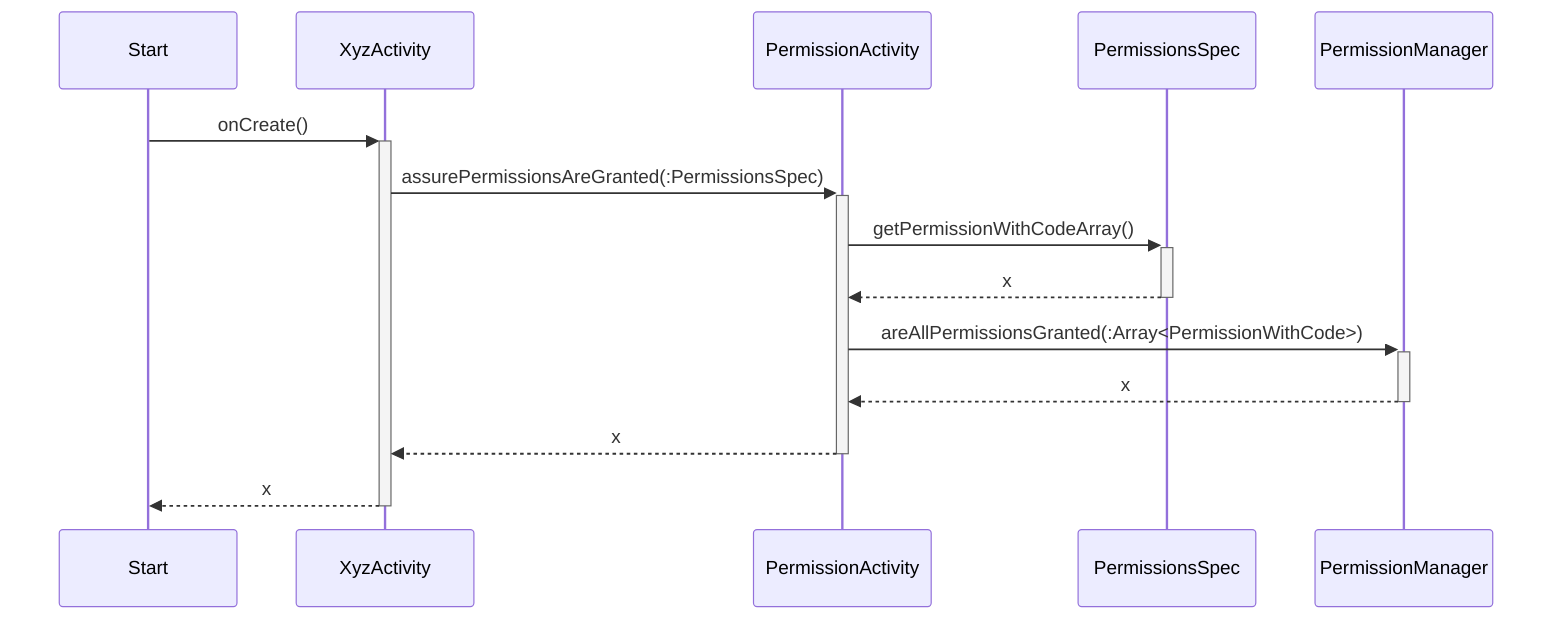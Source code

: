 sequenceDiagram
    Start ->>+ XyzActivity: onCreate()
    XyzActivity ->>+ PermissionActivity: assurePermissionsAreGranted(:PermissionsSpec)
    PermissionActivity ->>+ PermissionsSpec: getPermissionWithCodeArray()
    PermissionsSpec -->>- PermissionActivity: x
    PermissionActivity ->>+ PermissionManager: areAllPermissionsGranted(:Array<PermissionWithCode>)
    PermissionManager -->>- PermissionActivity: x
    PermissionActivity -->>- XyzActivity: x
    XyzActivity -->>- Start: x